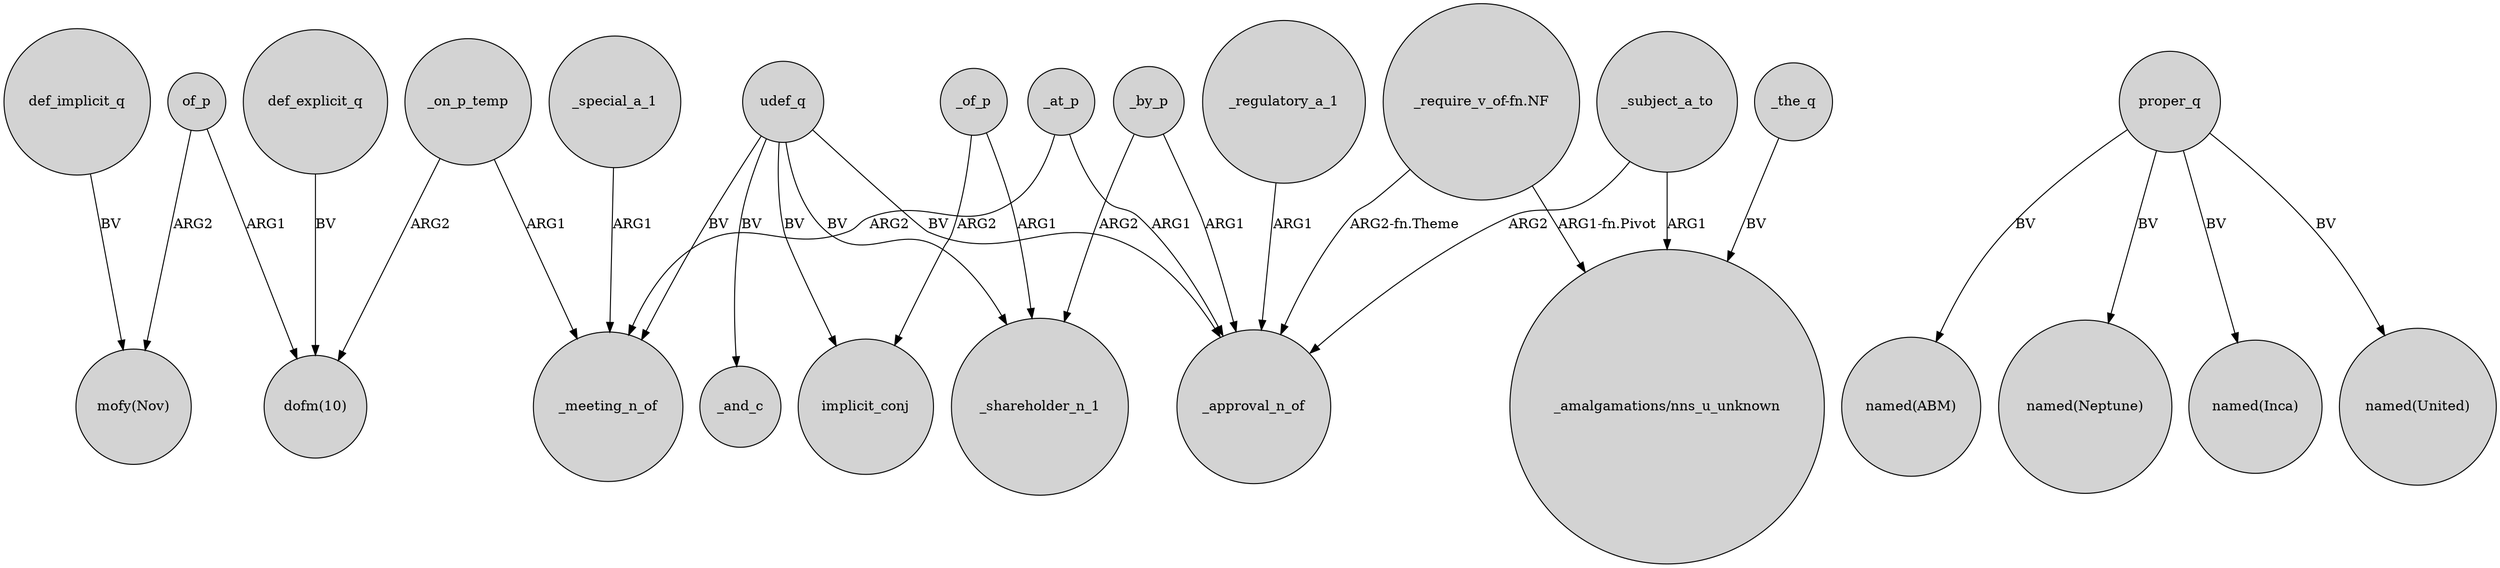 digraph {
	node [shape=circle style=filled]
	_on_p_temp -> "dofm(10)" [label=ARG2]
	proper_q -> "named(ABM)" [label=BV]
	_by_p -> _shareholder_n_1 [label=ARG2]
	proper_q -> "named(Neptune)" [label=BV]
	def_explicit_q -> "dofm(10)" [label=BV]
	_on_p_temp -> _meeting_n_of [label=ARG1]
	_regulatory_a_1 -> _approval_n_of [label=ARG1]
	_of_p -> _shareholder_n_1 [label=ARG1]
	_by_p -> _approval_n_of [label=ARG1]
	udef_q -> _meeting_n_of [label=BV]
	udef_q -> _shareholder_n_1 [label=BV]
	udef_q -> implicit_conj [label=BV]
	_at_p -> _meeting_n_of [label=ARG2]
	_subject_a_to -> "_amalgamations/nns_u_unknown" [label=ARG1]
	_at_p -> _approval_n_of [label=ARG1]
	proper_q -> "named(Inca)" [label=BV]
	proper_q -> "named(United)" [label=BV]
	_subject_a_to -> _approval_n_of [label=ARG2]
	"_require_v_of-fn.NF" -> _approval_n_of [label="ARG2-fn.Theme"]
	_of_p -> implicit_conj [label=ARG2]
	"_require_v_of-fn.NF" -> "_amalgamations/nns_u_unknown" [label="ARG1-fn.Pivot"]
	_the_q -> "_amalgamations/nns_u_unknown" [label=BV]
	of_p -> "mofy(Nov)" [label=ARG2]
	def_implicit_q -> "mofy(Nov)" [label=BV]
	of_p -> "dofm(10)" [label=ARG1]
	udef_q -> _approval_n_of [label=BV]
	udef_q -> _and_c [label=BV]
	_special_a_1 -> _meeting_n_of [label=ARG1]
}
